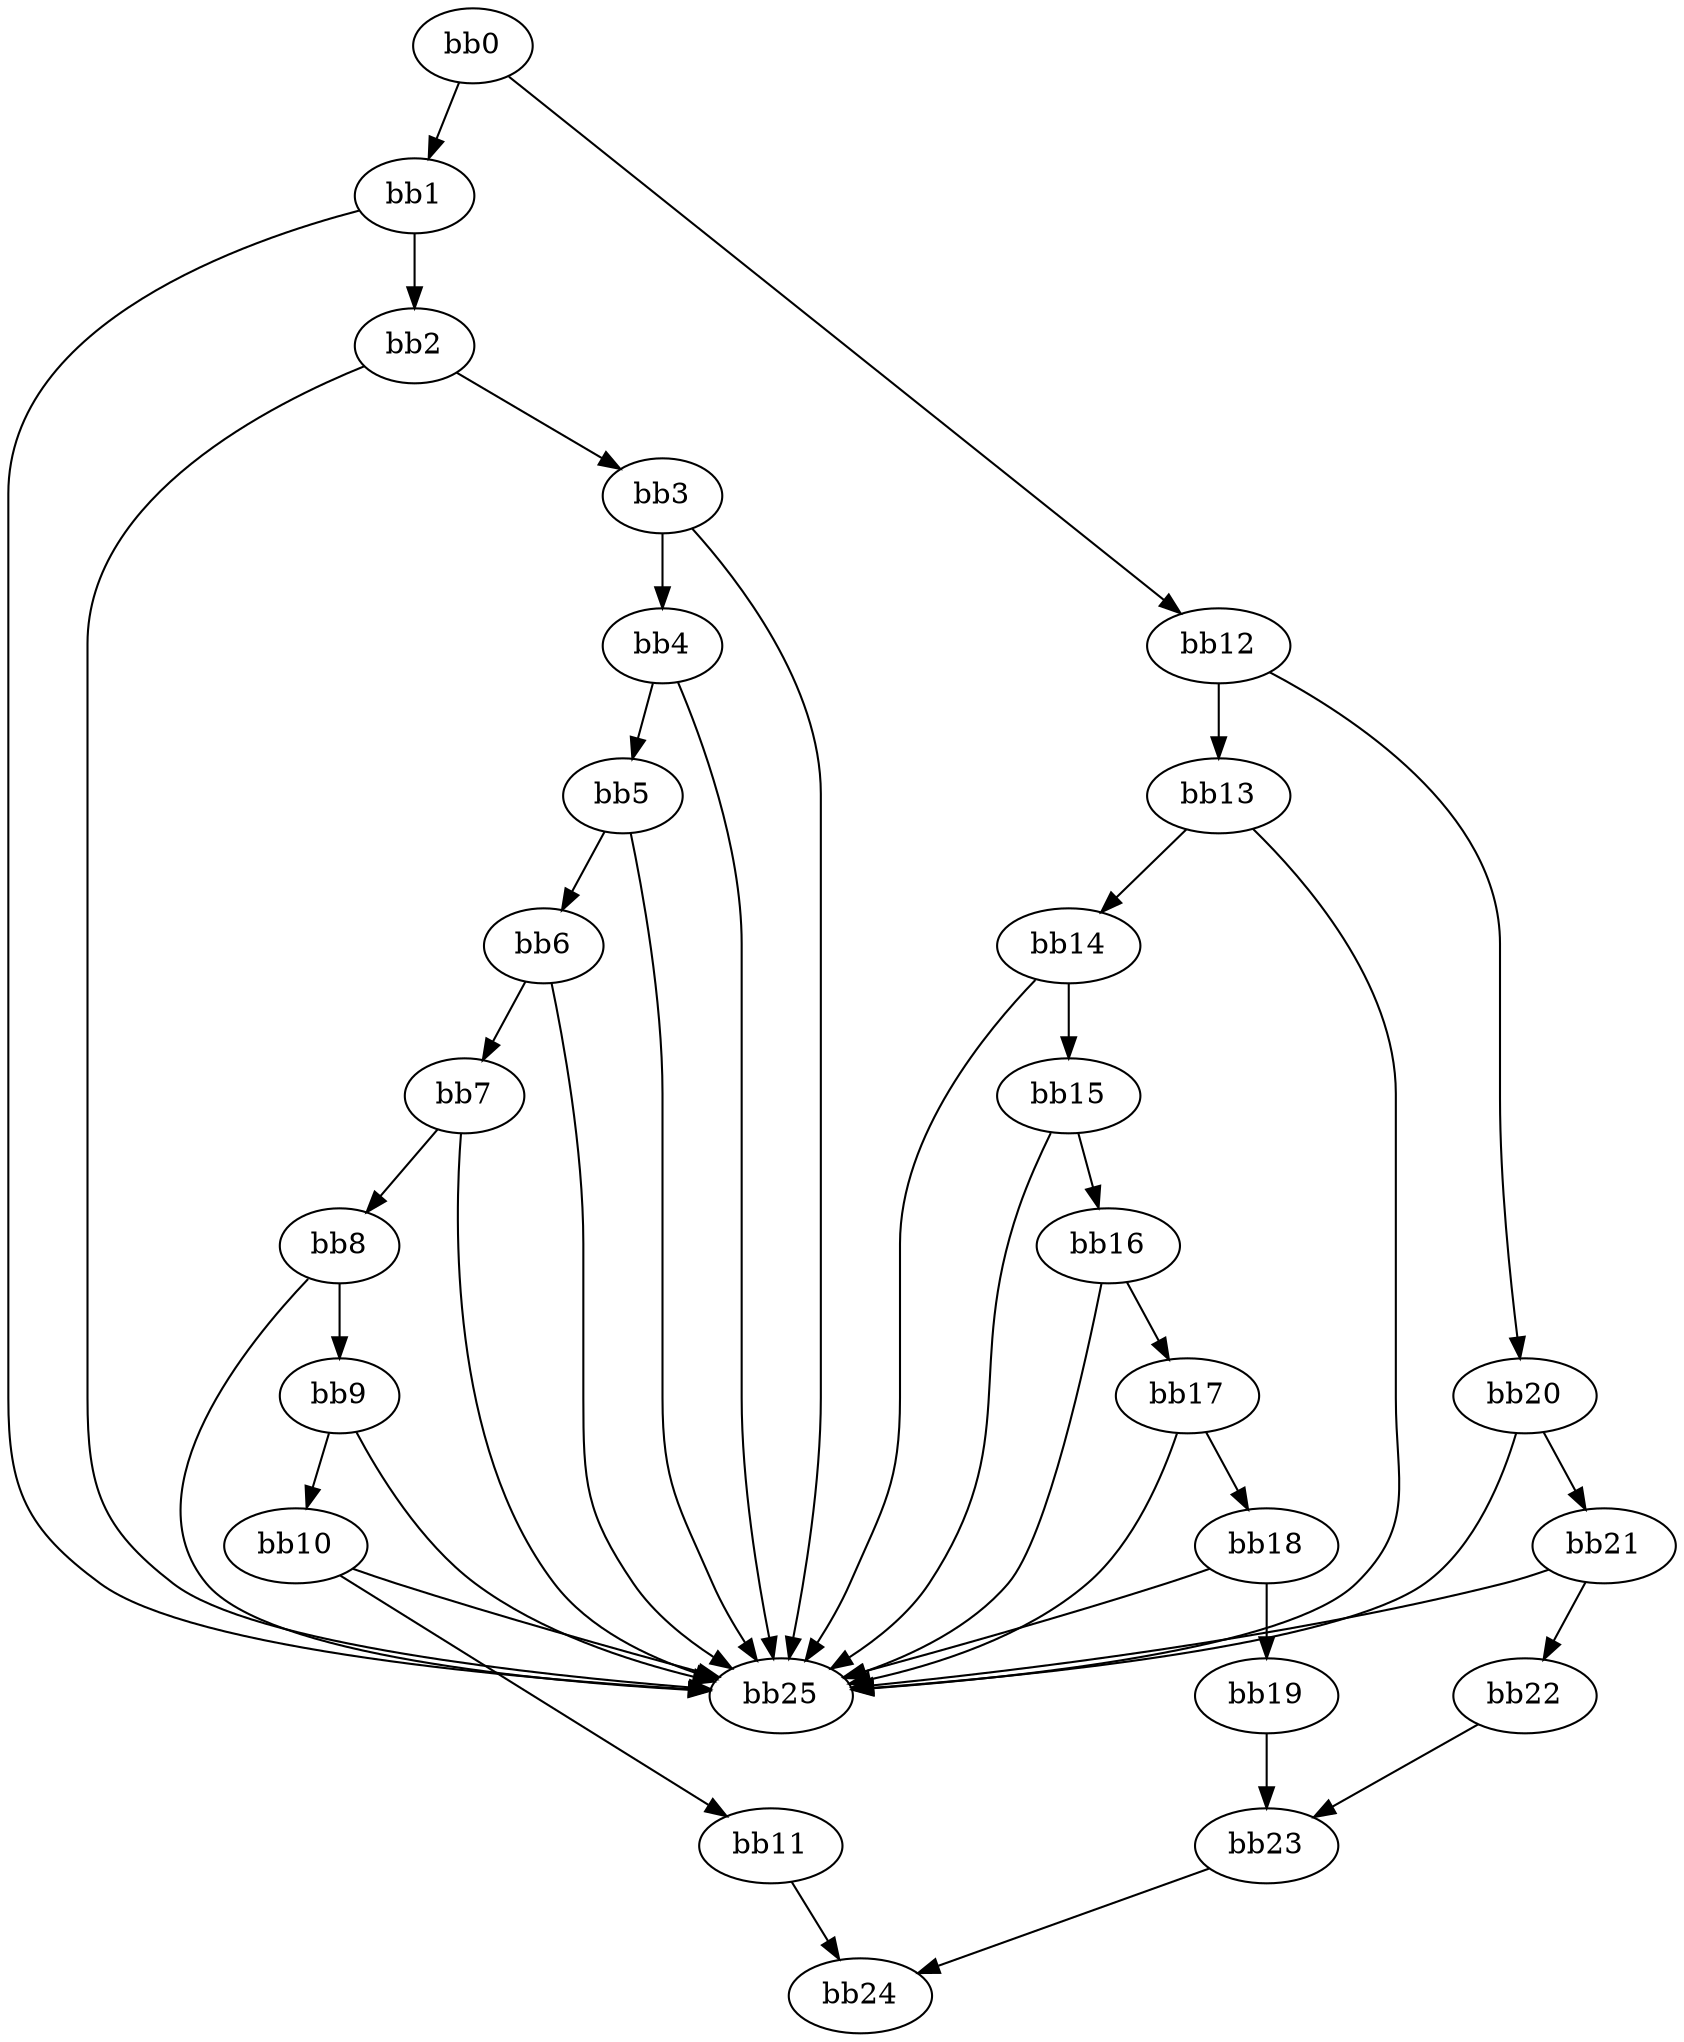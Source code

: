 digraph {
    0 [ label = "bb0\l" ]
    1 [ label = "bb1\l" ]
    2 [ label = "bb2\l" ]
    3 [ label = "bb3\l" ]
    4 [ label = "bb4\l" ]
    5 [ label = "bb5\l" ]
    6 [ label = "bb6\l" ]
    7 [ label = "bb7\l" ]
    8 [ label = "bb8\l" ]
    9 [ label = "bb9\l" ]
    10 [ label = "bb10\l" ]
    11 [ label = "bb11\l" ]
    12 [ label = "bb12\l" ]
    13 [ label = "bb13\l" ]
    14 [ label = "bb14\l" ]
    15 [ label = "bb15\l" ]
    16 [ label = "bb16\l" ]
    17 [ label = "bb17\l" ]
    18 [ label = "bb18\l" ]
    19 [ label = "bb19\l" ]
    20 [ label = "bb20\l" ]
    21 [ label = "bb21\l" ]
    22 [ label = "bb22\l" ]
    23 [ label = "bb23\l" ]
    24 [ label = "bb24\l" ]
    25 [ label = "bb25\l" ]
    0 -> 1 [ ]
    0 -> 12 [ ]
    1 -> 2 [ ]
    1 -> 25 [ ]
    2 -> 3 [ ]
    2 -> 25 [ ]
    3 -> 4 [ ]
    3 -> 25 [ ]
    4 -> 5 [ ]
    4 -> 25 [ ]
    5 -> 6 [ ]
    5 -> 25 [ ]
    6 -> 7 [ ]
    6 -> 25 [ ]
    7 -> 8 [ ]
    7 -> 25 [ ]
    8 -> 9 [ ]
    8 -> 25 [ ]
    9 -> 10 [ ]
    9 -> 25 [ ]
    10 -> 11 [ ]
    10 -> 25 [ ]
    11 -> 24 [ ]
    12 -> 13 [ ]
    12 -> 20 [ ]
    13 -> 14 [ ]
    13 -> 25 [ ]
    14 -> 15 [ ]
    14 -> 25 [ ]
    15 -> 16 [ ]
    15 -> 25 [ ]
    16 -> 17 [ ]
    16 -> 25 [ ]
    17 -> 18 [ ]
    17 -> 25 [ ]
    18 -> 19 [ ]
    18 -> 25 [ ]
    19 -> 23 [ ]
    20 -> 21 [ ]
    20 -> 25 [ ]
    21 -> 22 [ ]
    21 -> 25 [ ]
    22 -> 23 [ ]
    23 -> 24 [ ]
}

